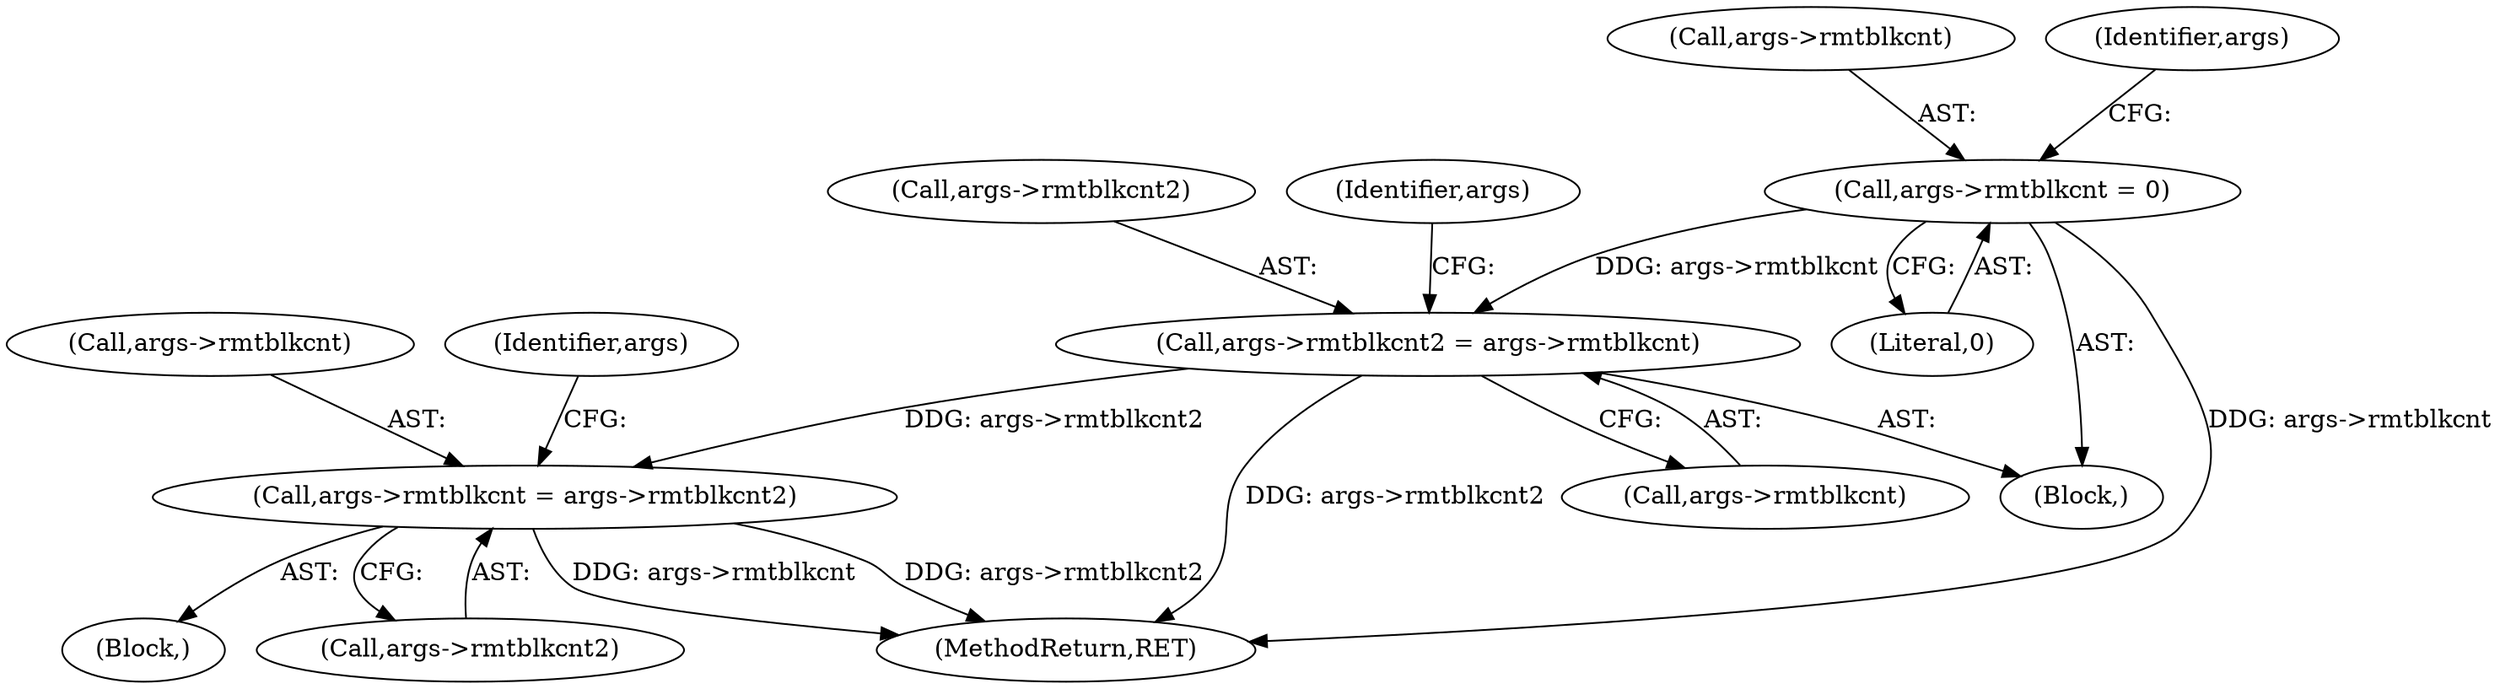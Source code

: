 digraph "0_linux_8275cdd0e7ac550dcce2b3ef6d2fb3b808c1ae59_1@pointer" {
"1000264" [label="(Call,args->rmtblkcnt2 = args->rmtblkcnt)"];
"1000283" [label="(Call,args->rmtblkcnt = 0)"];
"1000507" [label="(Call,args->rmtblkcnt = args->rmtblkcnt2)"];
"1000264" [label="(Call,args->rmtblkcnt2 = args->rmtblkcnt)"];
"1000478" [label="(Block,)"];
"1000724" [label="(MethodReturn,RET)"];
"1000268" [label="(Call,args->rmtblkcnt)"];
"1000265" [label="(Call,args->rmtblkcnt2)"];
"1000508" [label="(Call,args->rmtblkcnt)"];
"1000516" [label="(Identifier,args)"];
"1000283" [label="(Call,args->rmtblkcnt = 0)"];
"1000507" [label="(Call,args->rmtblkcnt = args->rmtblkcnt2)"];
"1000287" [label="(Literal,0)"];
"1000284" [label="(Call,args->rmtblkcnt)"];
"1000511" [label="(Call,args->rmtblkcnt2)"];
"1000228" [label="(Block,)"];
"1000273" [label="(Identifier,args)"];
"1000290" [label="(Identifier,args)"];
"1000264" -> "1000228"  [label="AST: "];
"1000264" -> "1000268"  [label="CFG: "];
"1000265" -> "1000264"  [label="AST: "];
"1000268" -> "1000264"  [label="AST: "];
"1000273" -> "1000264"  [label="CFG: "];
"1000264" -> "1000724"  [label="DDG: args->rmtblkcnt2"];
"1000283" -> "1000264"  [label="DDG: args->rmtblkcnt"];
"1000264" -> "1000507"  [label="DDG: args->rmtblkcnt2"];
"1000283" -> "1000228"  [label="AST: "];
"1000283" -> "1000287"  [label="CFG: "];
"1000284" -> "1000283"  [label="AST: "];
"1000287" -> "1000283"  [label="AST: "];
"1000290" -> "1000283"  [label="CFG: "];
"1000283" -> "1000724"  [label="DDG: args->rmtblkcnt"];
"1000507" -> "1000478"  [label="AST: "];
"1000507" -> "1000511"  [label="CFG: "];
"1000508" -> "1000507"  [label="AST: "];
"1000511" -> "1000507"  [label="AST: "];
"1000516" -> "1000507"  [label="CFG: "];
"1000507" -> "1000724"  [label="DDG: args->rmtblkcnt2"];
"1000507" -> "1000724"  [label="DDG: args->rmtblkcnt"];
}
